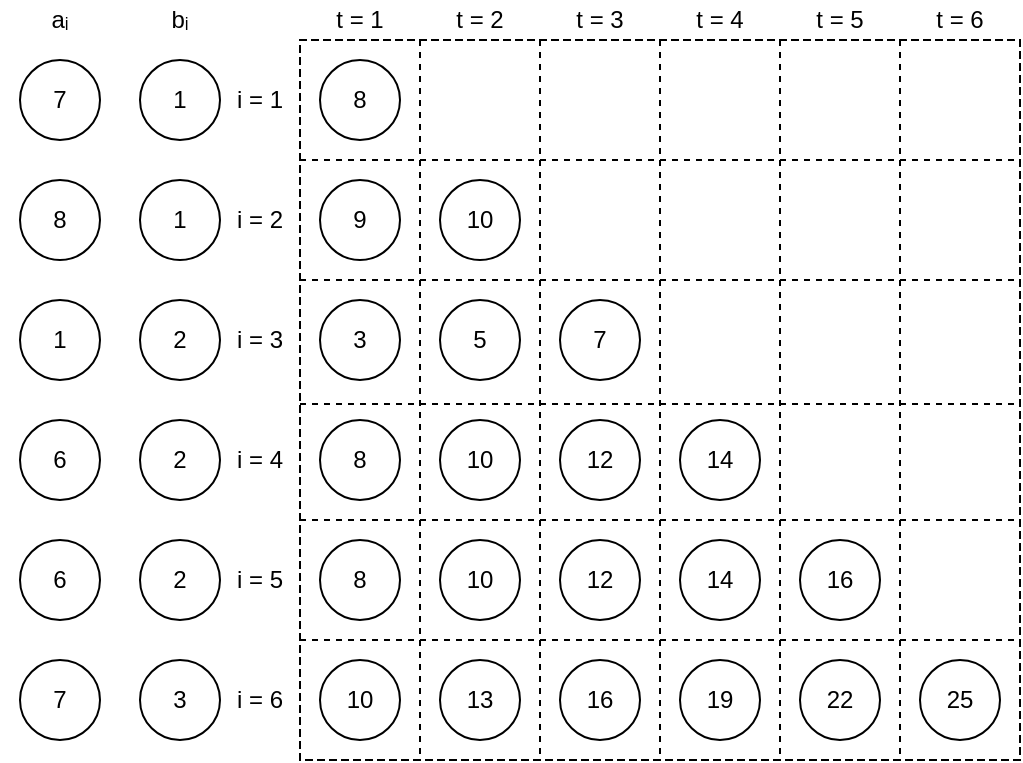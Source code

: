 <mxfile version="25.0.2">
  <diagram name="Page-1" id="7O_XdmsdUJWnm0bT749b">
    <mxGraphModel dx="1008" dy="824" grid="1" gridSize="10" guides="1" tooltips="1" connect="1" arrows="1" fold="1" page="1" pageScale="1" pageWidth="850" pageHeight="1100" math="0" shadow="0">
      <root>
        <mxCell id="0" />
        <mxCell id="1" parent="0" />
        <mxCell id="kp_PE9Vq5TOkweq_zNzJ-2" value="" style="shape=table;startSize=0;container=1;collapsible=0;childLayout=tableLayout;fillColor=none;dashed=1;" parent="1" vertex="1">
          <mxGeometry x="160" y="80" width="360" height="360" as="geometry" />
        </mxCell>
        <mxCell id="kp_PE9Vq5TOkweq_zNzJ-3" value="" style="shape=tableRow;horizontal=0;startSize=0;swimlaneHead=0;swimlaneBody=0;strokeColor=inherit;top=0;left=0;bottom=0;right=0;collapsible=0;dropTarget=0;fillColor=none;points=[[0,0.5],[1,0.5]];portConstraint=eastwest;" parent="kp_PE9Vq5TOkweq_zNzJ-2" vertex="1">
          <mxGeometry width="360" height="60" as="geometry" />
        </mxCell>
        <mxCell id="kp_PE9Vq5TOkweq_zNzJ-4" value="" style="shape=partialRectangle;html=1;whiteSpace=wrap;connectable=0;strokeColor=inherit;overflow=hidden;fillColor=none;top=0;left=0;bottom=0;right=0;pointerEvents=1;" parent="kp_PE9Vq5TOkweq_zNzJ-3" vertex="1">
          <mxGeometry width="60" height="60" as="geometry">
            <mxRectangle width="60" height="60" as="alternateBounds" />
          </mxGeometry>
        </mxCell>
        <mxCell id="kp_PE9Vq5TOkweq_zNzJ-5" value="" style="shape=partialRectangle;html=1;whiteSpace=wrap;connectable=0;strokeColor=inherit;overflow=hidden;fillColor=none;top=0;left=0;bottom=0;right=0;pointerEvents=1;" parent="kp_PE9Vq5TOkweq_zNzJ-3" vertex="1">
          <mxGeometry x="60" width="60" height="60" as="geometry">
            <mxRectangle width="60" height="60" as="alternateBounds" />
          </mxGeometry>
        </mxCell>
        <mxCell id="kp_PE9Vq5TOkweq_zNzJ-6" value="" style="shape=partialRectangle;html=1;whiteSpace=wrap;connectable=0;strokeColor=inherit;overflow=hidden;fillColor=none;top=0;left=0;bottom=0;right=0;pointerEvents=1;" parent="kp_PE9Vq5TOkweq_zNzJ-3" vertex="1">
          <mxGeometry x="120" width="60" height="60" as="geometry">
            <mxRectangle width="60" height="60" as="alternateBounds" />
          </mxGeometry>
        </mxCell>
        <mxCell id="kp_PE9Vq5TOkweq_zNzJ-7" value="" style="shape=partialRectangle;html=1;whiteSpace=wrap;connectable=0;strokeColor=inherit;overflow=hidden;fillColor=none;top=0;left=0;bottom=0;right=0;pointerEvents=1;" parent="kp_PE9Vq5TOkweq_zNzJ-3" vertex="1">
          <mxGeometry x="180" width="60" height="60" as="geometry">
            <mxRectangle width="60" height="60" as="alternateBounds" />
          </mxGeometry>
        </mxCell>
        <mxCell id="kp_PE9Vq5TOkweq_zNzJ-8" value="" style="shape=partialRectangle;html=1;whiteSpace=wrap;connectable=0;strokeColor=inherit;overflow=hidden;fillColor=none;top=0;left=0;bottom=0;right=0;pointerEvents=1;" parent="kp_PE9Vq5TOkweq_zNzJ-3" vertex="1">
          <mxGeometry x="240" width="60" height="60" as="geometry">
            <mxRectangle width="60" height="60" as="alternateBounds" />
          </mxGeometry>
        </mxCell>
        <mxCell id="kp_PE9Vq5TOkweq_zNzJ-9" value="" style="shape=partialRectangle;html=1;whiteSpace=wrap;connectable=0;strokeColor=inherit;overflow=hidden;fillColor=none;top=0;left=0;bottom=0;right=0;pointerEvents=1;" parent="kp_PE9Vq5TOkweq_zNzJ-3" vertex="1">
          <mxGeometry x="300" width="60" height="60" as="geometry">
            <mxRectangle width="60" height="60" as="alternateBounds" />
          </mxGeometry>
        </mxCell>
        <mxCell id="kp_PE9Vq5TOkweq_zNzJ-11" value="" style="shape=tableRow;horizontal=0;startSize=0;swimlaneHead=0;swimlaneBody=0;strokeColor=inherit;top=0;left=0;bottom=0;right=0;collapsible=0;dropTarget=0;fillColor=none;points=[[0,0.5],[1,0.5]];portConstraint=eastwest;" parent="kp_PE9Vq5TOkweq_zNzJ-2" vertex="1">
          <mxGeometry y="60" width="360" height="60" as="geometry" />
        </mxCell>
        <mxCell id="kp_PE9Vq5TOkweq_zNzJ-12" value="" style="shape=partialRectangle;html=1;whiteSpace=wrap;connectable=0;strokeColor=inherit;overflow=hidden;fillColor=none;top=0;left=0;bottom=0;right=0;pointerEvents=1;" parent="kp_PE9Vq5TOkweq_zNzJ-11" vertex="1">
          <mxGeometry width="60" height="60" as="geometry">
            <mxRectangle width="60" height="60" as="alternateBounds" />
          </mxGeometry>
        </mxCell>
        <mxCell id="kp_PE9Vq5TOkweq_zNzJ-13" value="" style="shape=partialRectangle;html=1;whiteSpace=wrap;connectable=0;strokeColor=inherit;overflow=hidden;fillColor=none;top=0;left=0;bottom=0;right=0;pointerEvents=1;" parent="kp_PE9Vq5TOkweq_zNzJ-11" vertex="1">
          <mxGeometry x="60" width="60" height="60" as="geometry">
            <mxRectangle width="60" height="60" as="alternateBounds" />
          </mxGeometry>
        </mxCell>
        <mxCell id="kp_PE9Vq5TOkweq_zNzJ-14" value="" style="shape=partialRectangle;html=1;whiteSpace=wrap;connectable=0;strokeColor=inherit;overflow=hidden;fillColor=none;top=0;left=0;bottom=0;right=0;pointerEvents=1;" parent="kp_PE9Vq5TOkweq_zNzJ-11" vertex="1">
          <mxGeometry x="120" width="60" height="60" as="geometry">
            <mxRectangle width="60" height="60" as="alternateBounds" />
          </mxGeometry>
        </mxCell>
        <mxCell id="kp_PE9Vq5TOkweq_zNzJ-15" value="" style="shape=partialRectangle;html=1;whiteSpace=wrap;connectable=0;strokeColor=inherit;overflow=hidden;fillColor=none;top=0;left=0;bottom=0;right=0;pointerEvents=1;" parent="kp_PE9Vq5TOkweq_zNzJ-11" vertex="1">
          <mxGeometry x="180" width="60" height="60" as="geometry">
            <mxRectangle width="60" height="60" as="alternateBounds" />
          </mxGeometry>
        </mxCell>
        <mxCell id="kp_PE9Vq5TOkweq_zNzJ-16" value="" style="shape=partialRectangle;html=1;whiteSpace=wrap;connectable=0;strokeColor=inherit;overflow=hidden;fillColor=none;top=0;left=0;bottom=0;right=0;pointerEvents=1;" parent="kp_PE9Vq5TOkweq_zNzJ-11" vertex="1">
          <mxGeometry x="240" width="60" height="60" as="geometry">
            <mxRectangle width="60" height="60" as="alternateBounds" />
          </mxGeometry>
        </mxCell>
        <mxCell id="kp_PE9Vq5TOkweq_zNzJ-17" value="" style="shape=partialRectangle;html=1;whiteSpace=wrap;connectable=0;strokeColor=inherit;overflow=hidden;fillColor=none;top=0;left=0;bottom=0;right=0;pointerEvents=1;" parent="kp_PE9Vq5TOkweq_zNzJ-11" vertex="1">
          <mxGeometry x="300" width="60" height="60" as="geometry">
            <mxRectangle width="60" height="60" as="alternateBounds" />
          </mxGeometry>
        </mxCell>
        <mxCell id="kp_PE9Vq5TOkweq_zNzJ-19" value="" style="shape=tableRow;horizontal=0;startSize=0;swimlaneHead=0;swimlaneBody=0;strokeColor=inherit;top=0;left=0;bottom=0;right=0;collapsible=0;dropTarget=0;fillColor=none;points=[[0,0.5],[1,0.5]];portConstraint=eastwest;" parent="kp_PE9Vq5TOkweq_zNzJ-2" vertex="1">
          <mxGeometry y="120" width="360" height="62" as="geometry" />
        </mxCell>
        <mxCell id="kp_PE9Vq5TOkweq_zNzJ-20" value="" style="shape=partialRectangle;html=1;whiteSpace=wrap;connectable=0;strokeColor=inherit;overflow=hidden;fillColor=none;top=0;left=0;bottom=0;right=0;pointerEvents=1;" parent="kp_PE9Vq5TOkweq_zNzJ-19" vertex="1">
          <mxGeometry width="60" height="62" as="geometry">
            <mxRectangle width="60" height="62" as="alternateBounds" />
          </mxGeometry>
        </mxCell>
        <mxCell id="kp_PE9Vq5TOkweq_zNzJ-21" value="" style="shape=partialRectangle;html=1;whiteSpace=wrap;connectable=0;strokeColor=inherit;overflow=hidden;fillColor=none;top=0;left=0;bottom=0;right=0;pointerEvents=1;" parent="kp_PE9Vq5TOkweq_zNzJ-19" vertex="1">
          <mxGeometry x="60" width="60" height="62" as="geometry">
            <mxRectangle width="60" height="62" as="alternateBounds" />
          </mxGeometry>
        </mxCell>
        <mxCell id="kp_PE9Vq5TOkweq_zNzJ-22" value="" style="shape=partialRectangle;html=1;whiteSpace=wrap;connectable=0;strokeColor=inherit;overflow=hidden;fillColor=none;top=0;left=0;bottom=0;right=0;pointerEvents=1;" parent="kp_PE9Vq5TOkweq_zNzJ-19" vertex="1">
          <mxGeometry x="120" width="60" height="62" as="geometry">
            <mxRectangle width="60" height="62" as="alternateBounds" />
          </mxGeometry>
        </mxCell>
        <mxCell id="kp_PE9Vq5TOkweq_zNzJ-23" value="" style="shape=partialRectangle;html=1;whiteSpace=wrap;connectable=0;strokeColor=inherit;overflow=hidden;fillColor=none;top=0;left=0;bottom=0;right=0;pointerEvents=1;" parent="kp_PE9Vq5TOkweq_zNzJ-19" vertex="1">
          <mxGeometry x="180" width="60" height="62" as="geometry">
            <mxRectangle width="60" height="62" as="alternateBounds" />
          </mxGeometry>
        </mxCell>
        <mxCell id="kp_PE9Vq5TOkweq_zNzJ-24" value="" style="shape=partialRectangle;html=1;whiteSpace=wrap;connectable=0;strokeColor=inherit;overflow=hidden;fillColor=none;top=0;left=0;bottom=0;right=0;pointerEvents=1;" parent="kp_PE9Vq5TOkweq_zNzJ-19" vertex="1">
          <mxGeometry x="240" width="60" height="62" as="geometry">
            <mxRectangle width="60" height="62" as="alternateBounds" />
          </mxGeometry>
        </mxCell>
        <mxCell id="kp_PE9Vq5TOkweq_zNzJ-25" value="" style="shape=partialRectangle;html=1;whiteSpace=wrap;connectable=0;strokeColor=inherit;overflow=hidden;fillColor=none;top=0;left=0;bottom=0;right=0;pointerEvents=1;" parent="kp_PE9Vq5TOkweq_zNzJ-19" vertex="1">
          <mxGeometry x="300" width="60" height="62" as="geometry">
            <mxRectangle width="60" height="62" as="alternateBounds" />
          </mxGeometry>
        </mxCell>
        <mxCell id="kp_PE9Vq5TOkweq_zNzJ-27" value="" style="shape=tableRow;horizontal=0;startSize=0;swimlaneHead=0;swimlaneBody=0;strokeColor=inherit;top=0;left=0;bottom=0;right=0;collapsible=0;dropTarget=0;fillColor=none;points=[[0,0.5],[1,0.5]];portConstraint=eastwest;" parent="kp_PE9Vq5TOkweq_zNzJ-2" vertex="1">
          <mxGeometry y="182" width="360" height="58" as="geometry" />
        </mxCell>
        <mxCell id="kp_PE9Vq5TOkweq_zNzJ-28" value="" style="shape=partialRectangle;html=1;whiteSpace=wrap;connectable=0;strokeColor=inherit;overflow=hidden;fillColor=none;top=0;left=0;bottom=0;right=0;pointerEvents=1;" parent="kp_PE9Vq5TOkweq_zNzJ-27" vertex="1">
          <mxGeometry width="60" height="58" as="geometry">
            <mxRectangle width="60" height="58" as="alternateBounds" />
          </mxGeometry>
        </mxCell>
        <mxCell id="kp_PE9Vq5TOkweq_zNzJ-29" value="" style="shape=partialRectangle;html=1;whiteSpace=wrap;connectable=0;strokeColor=inherit;overflow=hidden;fillColor=none;top=0;left=0;bottom=0;right=0;pointerEvents=1;" parent="kp_PE9Vq5TOkweq_zNzJ-27" vertex="1">
          <mxGeometry x="60" width="60" height="58" as="geometry">
            <mxRectangle width="60" height="58" as="alternateBounds" />
          </mxGeometry>
        </mxCell>
        <mxCell id="kp_PE9Vq5TOkweq_zNzJ-30" value="" style="shape=partialRectangle;html=1;whiteSpace=wrap;connectable=0;strokeColor=inherit;overflow=hidden;fillColor=none;top=0;left=0;bottom=0;right=0;pointerEvents=1;" parent="kp_PE9Vq5TOkweq_zNzJ-27" vertex="1">
          <mxGeometry x="120" width="60" height="58" as="geometry">
            <mxRectangle width="60" height="58" as="alternateBounds" />
          </mxGeometry>
        </mxCell>
        <mxCell id="kp_PE9Vq5TOkweq_zNzJ-31" value="" style="shape=partialRectangle;html=1;whiteSpace=wrap;connectable=0;strokeColor=inherit;overflow=hidden;fillColor=none;top=0;left=0;bottom=0;right=0;pointerEvents=1;" parent="kp_PE9Vq5TOkweq_zNzJ-27" vertex="1">
          <mxGeometry x="180" width="60" height="58" as="geometry">
            <mxRectangle width="60" height="58" as="alternateBounds" />
          </mxGeometry>
        </mxCell>
        <mxCell id="kp_PE9Vq5TOkweq_zNzJ-32" value="" style="shape=partialRectangle;html=1;whiteSpace=wrap;connectable=0;strokeColor=inherit;overflow=hidden;fillColor=none;top=0;left=0;bottom=0;right=0;pointerEvents=1;" parent="kp_PE9Vq5TOkweq_zNzJ-27" vertex="1">
          <mxGeometry x="240" width="60" height="58" as="geometry">
            <mxRectangle width="60" height="58" as="alternateBounds" />
          </mxGeometry>
        </mxCell>
        <mxCell id="kp_PE9Vq5TOkweq_zNzJ-33" value="" style="shape=partialRectangle;html=1;whiteSpace=wrap;connectable=0;strokeColor=inherit;overflow=hidden;fillColor=none;top=0;left=0;bottom=0;right=0;pointerEvents=1;" parent="kp_PE9Vq5TOkweq_zNzJ-27" vertex="1">
          <mxGeometry x="300" width="60" height="58" as="geometry">
            <mxRectangle width="60" height="58" as="alternateBounds" />
          </mxGeometry>
        </mxCell>
        <mxCell id="kp_PE9Vq5TOkweq_zNzJ-35" value="" style="shape=tableRow;horizontal=0;startSize=0;swimlaneHead=0;swimlaneBody=0;strokeColor=inherit;top=0;left=0;bottom=0;right=0;collapsible=0;dropTarget=0;fillColor=none;points=[[0,0.5],[1,0.5]];portConstraint=eastwest;" parent="kp_PE9Vq5TOkweq_zNzJ-2" vertex="1">
          <mxGeometry y="240" width="360" height="60" as="geometry" />
        </mxCell>
        <mxCell id="kp_PE9Vq5TOkweq_zNzJ-36" value="" style="shape=partialRectangle;html=1;whiteSpace=wrap;connectable=0;strokeColor=inherit;overflow=hidden;fillColor=none;top=0;left=0;bottom=0;right=0;pointerEvents=1;" parent="kp_PE9Vq5TOkweq_zNzJ-35" vertex="1">
          <mxGeometry width="60" height="60" as="geometry">
            <mxRectangle width="60" height="60" as="alternateBounds" />
          </mxGeometry>
        </mxCell>
        <mxCell id="kp_PE9Vq5TOkweq_zNzJ-37" value="" style="shape=partialRectangle;html=1;whiteSpace=wrap;connectable=0;strokeColor=inherit;overflow=hidden;fillColor=none;top=0;left=0;bottom=0;right=0;pointerEvents=1;" parent="kp_PE9Vq5TOkweq_zNzJ-35" vertex="1">
          <mxGeometry x="60" width="60" height="60" as="geometry">
            <mxRectangle width="60" height="60" as="alternateBounds" />
          </mxGeometry>
        </mxCell>
        <mxCell id="kp_PE9Vq5TOkweq_zNzJ-38" value="" style="shape=partialRectangle;html=1;whiteSpace=wrap;connectable=0;strokeColor=inherit;overflow=hidden;fillColor=none;top=0;left=0;bottom=0;right=0;pointerEvents=1;" parent="kp_PE9Vq5TOkweq_zNzJ-35" vertex="1">
          <mxGeometry x="120" width="60" height="60" as="geometry">
            <mxRectangle width="60" height="60" as="alternateBounds" />
          </mxGeometry>
        </mxCell>
        <mxCell id="kp_PE9Vq5TOkweq_zNzJ-39" value="" style="shape=partialRectangle;html=1;whiteSpace=wrap;connectable=0;strokeColor=inherit;overflow=hidden;fillColor=none;top=0;left=0;bottom=0;right=0;pointerEvents=1;" parent="kp_PE9Vq5TOkweq_zNzJ-35" vertex="1">
          <mxGeometry x="180" width="60" height="60" as="geometry">
            <mxRectangle width="60" height="60" as="alternateBounds" />
          </mxGeometry>
        </mxCell>
        <mxCell id="kp_PE9Vq5TOkweq_zNzJ-40" value="" style="shape=partialRectangle;html=1;whiteSpace=wrap;connectable=0;strokeColor=inherit;overflow=hidden;fillColor=none;top=0;left=0;bottom=0;right=0;pointerEvents=1;" parent="kp_PE9Vq5TOkweq_zNzJ-35" vertex="1">
          <mxGeometry x="240" width="60" height="60" as="geometry">
            <mxRectangle width="60" height="60" as="alternateBounds" />
          </mxGeometry>
        </mxCell>
        <mxCell id="kp_PE9Vq5TOkweq_zNzJ-41" value="" style="shape=partialRectangle;html=1;whiteSpace=wrap;connectable=0;strokeColor=inherit;overflow=hidden;fillColor=none;top=0;left=0;bottom=0;right=0;pointerEvents=1;" parent="kp_PE9Vq5TOkweq_zNzJ-35" vertex="1">
          <mxGeometry x="300" width="60" height="60" as="geometry">
            <mxRectangle width="60" height="60" as="alternateBounds" />
          </mxGeometry>
        </mxCell>
        <mxCell id="kp_PE9Vq5TOkweq_zNzJ-43" value="" style="shape=tableRow;horizontal=0;startSize=0;swimlaneHead=0;swimlaneBody=0;strokeColor=inherit;top=0;left=0;bottom=0;right=0;collapsible=0;dropTarget=0;fillColor=none;points=[[0,0.5],[1,0.5]];portConstraint=eastwest;" parent="kp_PE9Vq5TOkweq_zNzJ-2" vertex="1">
          <mxGeometry y="300" width="360" height="60" as="geometry" />
        </mxCell>
        <mxCell id="kp_PE9Vq5TOkweq_zNzJ-44" value="" style="shape=partialRectangle;html=1;whiteSpace=wrap;connectable=0;strokeColor=inherit;overflow=hidden;fillColor=none;top=0;left=0;bottom=0;right=0;pointerEvents=1;" parent="kp_PE9Vq5TOkweq_zNzJ-43" vertex="1">
          <mxGeometry width="60" height="60" as="geometry">
            <mxRectangle width="60" height="60" as="alternateBounds" />
          </mxGeometry>
        </mxCell>
        <mxCell id="kp_PE9Vq5TOkweq_zNzJ-45" value="" style="shape=partialRectangle;html=1;whiteSpace=wrap;connectable=0;strokeColor=inherit;overflow=hidden;fillColor=none;top=0;left=0;bottom=0;right=0;pointerEvents=1;" parent="kp_PE9Vq5TOkweq_zNzJ-43" vertex="1">
          <mxGeometry x="60" width="60" height="60" as="geometry">
            <mxRectangle width="60" height="60" as="alternateBounds" />
          </mxGeometry>
        </mxCell>
        <mxCell id="kp_PE9Vq5TOkweq_zNzJ-46" value="" style="shape=partialRectangle;html=1;whiteSpace=wrap;connectable=0;strokeColor=inherit;overflow=hidden;fillColor=none;top=0;left=0;bottom=0;right=0;pointerEvents=1;" parent="kp_PE9Vq5TOkweq_zNzJ-43" vertex="1">
          <mxGeometry x="120" width="60" height="60" as="geometry">
            <mxRectangle width="60" height="60" as="alternateBounds" />
          </mxGeometry>
        </mxCell>
        <mxCell id="kp_PE9Vq5TOkweq_zNzJ-47" value="" style="shape=partialRectangle;html=1;whiteSpace=wrap;connectable=0;strokeColor=inherit;overflow=hidden;fillColor=none;top=0;left=0;bottom=0;right=0;pointerEvents=1;" parent="kp_PE9Vq5TOkweq_zNzJ-43" vertex="1">
          <mxGeometry x="180" width="60" height="60" as="geometry">
            <mxRectangle width="60" height="60" as="alternateBounds" />
          </mxGeometry>
        </mxCell>
        <mxCell id="kp_PE9Vq5TOkweq_zNzJ-48" value="" style="shape=partialRectangle;html=1;whiteSpace=wrap;connectable=0;strokeColor=inherit;overflow=hidden;fillColor=none;top=0;left=0;bottom=0;right=0;pointerEvents=1;" parent="kp_PE9Vq5TOkweq_zNzJ-43" vertex="1">
          <mxGeometry x="240" width="60" height="60" as="geometry">
            <mxRectangle width="60" height="60" as="alternateBounds" />
          </mxGeometry>
        </mxCell>
        <mxCell id="kp_PE9Vq5TOkweq_zNzJ-49" value="" style="shape=partialRectangle;html=1;whiteSpace=wrap;connectable=0;strokeColor=inherit;overflow=hidden;fillColor=none;top=0;left=0;bottom=0;right=0;pointerEvents=1;" parent="kp_PE9Vq5TOkweq_zNzJ-43" vertex="1">
          <mxGeometry x="300" width="60" height="60" as="geometry">
            <mxRectangle width="60" height="60" as="alternateBounds" />
          </mxGeometry>
        </mxCell>
        <mxCell id="kp_PE9Vq5TOkweq_zNzJ-59" value="8" style="ellipse;whiteSpace=wrap;html=1;aspect=fixed;fillColor=none;" parent="1" vertex="1">
          <mxGeometry x="170" y="90" width="40" height="40" as="geometry" />
        </mxCell>
        <mxCell id="kp_PE9Vq5TOkweq_zNzJ-60" value="9" style="ellipse;whiteSpace=wrap;html=1;aspect=fixed;fillColor=none;" parent="1" vertex="1">
          <mxGeometry x="170" y="150" width="40" height="40" as="geometry" />
        </mxCell>
        <mxCell id="kp_PE9Vq5TOkweq_zNzJ-61" value="3" style="ellipse;whiteSpace=wrap;html=1;aspect=fixed;fillColor=none;" parent="1" vertex="1">
          <mxGeometry x="170" y="210" width="40" height="40" as="geometry" />
        </mxCell>
        <mxCell id="kp_PE9Vq5TOkweq_zNzJ-62" value="8" style="ellipse;whiteSpace=wrap;html=1;aspect=fixed;fillColor=none;" parent="1" vertex="1">
          <mxGeometry x="170" y="270" width="40" height="40" as="geometry" />
        </mxCell>
        <mxCell id="kp_PE9Vq5TOkweq_zNzJ-63" value="10" style="ellipse;whiteSpace=wrap;html=1;aspect=fixed;fillColor=none;" parent="1" vertex="1">
          <mxGeometry x="170" y="390" width="40" height="40" as="geometry" />
        </mxCell>
        <mxCell id="kp_PE9Vq5TOkweq_zNzJ-64" value="8" style="ellipse;whiteSpace=wrap;html=1;aspect=fixed;fillColor=none;" parent="1" vertex="1">
          <mxGeometry x="170" y="330" width="40" height="40" as="geometry" />
        </mxCell>
        <mxCell id="kp_PE9Vq5TOkweq_zNzJ-65" value="10" style="ellipse;whiteSpace=wrap;html=1;aspect=fixed;fillColor=none;" parent="1" vertex="1">
          <mxGeometry x="230" y="150" width="40" height="40" as="geometry" />
        </mxCell>
        <mxCell id="kp_PE9Vq5TOkweq_zNzJ-66" value="5" style="ellipse;whiteSpace=wrap;html=1;aspect=fixed;fillColor=none;" parent="1" vertex="1">
          <mxGeometry x="230" y="210" width="40" height="40" as="geometry" />
        </mxCell>
        <mxCell id="kp_PE9Vq5TOkweq_zNzJ-67" value="10" style="ellipse;whiteSpace=wrap;html=1;aspect=fixed;fillColor=none;" parent="1" vertex="1">
          <mxGeometry x="230" y="270" width="40" height="40" as="geometry" />
        </mxCell>
        <mxCell id="kp_PE9Vq5TOkweq_zNzJ-68" value="13" style="ellipse;whiteSpace=wrap;html=1;aspect=fixed;fillColor=none;" parent="1" vertex="1">
          <mxGeometry x="230" y="390" width="40" height="40" as="geometry" />
        </mxCell>
        <mxCell id="kp_PE9Vq5TOkweq_zNzJ-69" value="10" style="ellipse;whiteSpace=wrap;html=1;aspect=fixed;fillColor=none;" parent="1" vertex="1">
          <mxGeometry x="230" y="330" width="40" height="40" as="geometry" />
        </mxCell>
        <mxCell id="kp_PE9Vq5TOkweq_zNzJ-70" value="7" style="ellipse;whiteSpace=wrap;html=1;aspect=fixed;fillColor=none;" parent="1" vertex="1">
          <mxGeometry x="290" y="210" width="40" height="40" as="geometry" />
        </mxCell>
        <mxCell id="kp_PE9Vq5TOkweq_zNzJ-71" value="12" style="ellipse;whiteSpace=wrap;html=1;aspect=fixed;fillColor=none;" parent="1" vertex="1">
          <mxGeometry x="290" y="270" width="40" height="40" as="geometry" />
        </mxCell>
        <mxCell id="kp_PE9Vq5TOkweq_zNzJ-72" value="16" style="ellipse;whiteSpace=wrap;html=1;aspect=fixed;fillColor=none;" parent="1" vertex="1">
          <mxGeometry x="290" y="390" width="40" height="40" as="geometry" />
        </mxCell>
        <mxCell id="kp_PE9Vq5TOkweq_zNzJ-73" value="12" style="ellipse;whiteSpace=wrap;html=1;aspect=fixed;fillColor=none;" parent="1" vertex="1">
          <mxGeometry x="290" y="330" width="40" height="40" as="geometry" />
        </mxCell>
        <mxCell id="kp_PE9Vq5TOkweq_zNzJ-74" value="14" style="ellipse;whiteSpace=wrap;html=1;aspect=fixed;fillColor=none;" parent="1" vertex="1">
          <mxGeometry x="350" y="270" width="40" height="40" as="geometry" />
        </mxCell>
        <mxCell id="kp_PE9Vq5TOkweq_zNzJ-75" value="19" style="ellipse;whiteSpace=wrap;html=1;aspect=fixed;fillColor=none;" parent="1" vertex="1">
          <mxGeometry x="350" y="390" width="40" height="40" as="geometry" />
        </mxCell>
        <mxCell id="kp_PE9Vq5TOkweq_zNzJ-76" value="14" style="ellipse;whiteSpace=wrap;html=1;aspect=fixed;fillColor=none;" parent="1" vertex="1">
          <mxGeometry x="350" y="330" width="40" height="40" as="geometry" />
        </mxCell>
        <mxCell id="kp_PE9Vq5TOkweq_zNzJ-77" value="22" style="ellipse;whiteSpace=wrap;html=1;aspect=fixed;fillColor=none;" parent="1" vertex="1">
          <mxGeometry x="410" y="390" width="40" height="40" as="geometry" />
        </mxCell>
        <mxCell id="kp_PE9Vq5TOkweq_zNzJ-78" value="16" style="ellipse;whiteSpace=wrap;html=1;aspect=fixed;fillColor=none;" parent="1" vertex="1">
          <mxGeometry x="410" y="330" width="40" height="40" as="geometry" />
        </mxCell>
        <mxCell id="kp_PE9Vq5TOkweq_zNzJ-79" value="25" style="ellipse;whiteSpace=wrap;html=1;aspect=fixed;fillColor=none;" parent="1" vertex="1">
          <mxGeometry x="470" y="390" width="40" height="40" as="geometry" />
        </mxCell>
        <mxCell id="kp_PE9Vq5TOkweq_zNzJ-88" value="" style="shape=table;startSize=0;container=1;collapsible=0;childLayout=tableLayout;fillColor=none;strokeColor=none;" parent="1" vertex="1">
          <mxGeometry x="120" y="80" width="40" height="360" as="geometry" />
        </mxCell>
        <mxCell id="kp_PE9Vq5TOkweq_zNzJ-89" value="" style="shape=tableRow;horizontal=0;startSize=0;swimlaneHead=0;swimlaneBody=0;strokeColor=inherit;top=0;left=0;bottom=0;right=0;collapsible=0;dropTarget=0;fillColor=none;points=[[0,0.5],[1,0.5]];portConstraint=eastwest;" parent="kp_PE9Vq5TOkweq_zNzJ-88" vertex="1">
          <mxGeometry width="40" height="60" as="geometry" />
        </mxCell>
        <mxCell id="kp_PE9Vq5TOkweq_zNzJ-90" value="i = 1" style="shape=partialRectangle;html=1;whiteSpace=wrap;connectable=0;strokeColor=inherit;overflow=hidden;fillColor=none;top=0;left=0;bottom=0;right=0;pointerEvents=1;" parent="kp_PE9Vq5TOkweq_zNzJ-89" vertex="1">
          <mxGeometry width="40" height="60" as="geometry">
            <mxRectangle width="40" height="60" as="alternateBounds" />
          </mxGeometry>
        </mxCell>
        <mxCell id="kp_PE9Vq5TOkweq_zNzJ-91" value="" style="shape=tableRow;horizontal=0;startSize=0;swimlaneHead=0;swimlaneBody=0;strokeColor=inherit;top=0;left=0;bottom=0;right=0;collapsible=0;dropTarget=0;fillColor=none;points=[[0,0.5],[1,0.5]];portConstraint=eastwest;" parent="kp_PE9Vq5TOkweq_zNzJ-88" vertex="1">
          <mxGeometry y="60" width="40" height="60" as="geometry" />
        </mxCell>
        <mxCell id="kp_PE9Vq5TOkweq_zNzJ-92" value="i = 2" style="shape=partialRectangle;html=1;whiteSpace=wrap;connectable=0;strokeColor=inherit;overflow=hidden;fillColor=none;top=0;left=0;bottom=0;right=0;pointerEvents=1;" parent="kp_PE9Vq5TOkweq_zNzJ-91" vertex="1">
          <mxGeometry width="40" height="60" as="geometry">
            <mxRectangle width="40" height="60" as="alternateBounds" />
          </mxGeometry>
        </mxCell>
        <mxCell id="kp_PE9Vq5TOkweq_zNzJ-93" value="" style="shape=tableRow;horizontal=0;startSize=0;swimlaneHead=0;swimlaneBody=0;strokeColor=inherit;top=0;left=0;bottom=0;right=0;collapsible=0;dropTarget=0;fillColor=none;points=[[0,0.5],[1,0.5]];portConstraint=eastwest;" parent="kp_PE9Vq5TOkweq_zNzJ-88" vertex="1">
          <mxGeometry y="120" width="40" height="60" as="geometry" />
        </mxCell>
        <mxCell id="kp_PE9Vq5TOkweq_zNzJ-94" value="i = 3" style="shape=partialRectangle;html=1;whiteSpace=wrap;connectable=0;strokeColor=inherit;overflow=hidden;fillColor=none;top=0;left=0;bottom=0;right=0;pointerEvents=1;" parent="kp_PE9Vq5TOkweq_zNzJ-93" vertex="1">
          <mxGeometry width="40" height="60" as="geometry">
            <mxRectangle width="40" height="60" as="alternateBounds" />
          </mxGeometry>
        </mxCell>
        <mxCell id="kp_PE9Vq5TOkweq_zNzJ-95" value="" style="shape=tableRow;horizontal=0;startSize=0;swimlaneHead=0;swimlaneBody=0;strokeColor=inherit;top=0;left=0;bottom=0;right=0;collapsible=0;dropTarget=0;fillColor=none;points=[[0,0.5],[1,0.5]];portConstraint=eastwest;" parent="kp_PE9Vq5TOkweq_zNzJ-88" vertex="1">
          <mxGeometry y="180" width="40" height="60" as="geometry" />
        </mxCell>
        <mxCell id="kp_PE9Vq5TOkweq_zNzJ-96" value="i = 4" style="shape=partialRectangle;html=1;whiteSpace=wrap;connectable=0;strokeColor=inherit;overflow=hidden;fillColor=none;top=0;left=0;bottom=0;right=0;pointerEvents=1;" parent="kp_PE9Vq5TOkweq_zNzJ-95" vertex="1">
          <mxGeometry width="40" height="60" as="geometry">
            <mxRectangle width="40" height="60" as="alternateBounds" />
          </mxGeometry>
        </mxCell>
        <mxCell id="kp_PE9Vq5TOkweq_zNzJ-97" value="" style="shape=tableRow;horizontal=0;startSize=0;swimlaneHead=0;swimlaneBody=0;strokeColor=inherit;top=0;left=0;bottom=0;right=0;collapsible=0;dropTarget=0;fillColor=none;points=[[0,0.5],[1,0.5]];portConstraint=eastwest;" parent="kp_PE9Vq5TOkweq_zNzJ-88" vertex="1">
          <mxGeometry y="240" width="40" height="60" as="geometry" />
        </mxCell>
        <mxCell id="kp_PE9Vq5TOkweq_zNzJ-98" value="i = 5" style="shape=partialRectangle;html=1;whiteSpace=wrap;connectable=0;strokeColor=inherit;overflow=hidden;fillColor=none;top=0;left=0;bottom=0;right=0;pointerEvents=1;" parent="kp_PE9Vq5TOkweq_zNzJ-97" vertex="1">
          <mxGeometry width="40" height="60" as="geometry">
            <mxRectangle width="40" height="60" as="alternateBounds" />
          </mxGeometry>
        </mxCell>
        <mxCell id="kp_PE9Vq5TOkweq_zNzJ-99" value="" style="shape=tableRow;horizontal=0;startSize=0;swimlaneHead=0;swimlaneBody=0;strokeColor=inherit;top=0;left=0;bottom=0;right=0;collapsible=0;dropTarget=0;fillColor=none;points=[[0,0.5],[1,0.5]];portConstraint=eastwest;" parent="kp_PE9Vq5TOkweq_zNzJ-88" vertex="1">
          <mxGeometry y="300" width="40" height="60" as="geometry" />
        </mxCell>
        <mxCell id="kp_PE9Vq5TOkweq_zNzJ-100" value="i = 6" style="shape=partialRectangle;html=1;whiteSpace=wrap;connectable=0;strokeColor=inherit;overflow=hidden;fillColor=none;top=0;left=0;bottom=0;right=0;pointerEvents=1;" parent="kp_PE9Vq5TOkweq_zNzJ-99" vertex="1">
          <mxGeometry width="40" height="60" as="geometry">
            <mxRectangle width="40" height="60" as="alternateBounds" />
          </mxGeometry>
        </mxCell>
        <mxCell id="kp_PE9Vq5TOkweq_zNzJ-101" value="1" style="ellipse;whiteSpace=wrap;html=1;aspect=fixed;fillColor=none;" parent="1" vertex="1">
          <mxGeometry x="80" y="90" width="40" height="40" as="geometry" />
        </mxCell>
        <mxCell id="kp_PE9Vq5TOkweq_zNzJ-102" value="1" style="ellipse;whiteSpace=wrap;html=1;aspect=fixed;fillColor=none;" parent="1" vertex="1">
          <mxGeometry x="80" y="150" width="40" height="40" as="geometry" />
        </mxCell>
        <mxCell id="kp_PE9Vq5TOkweq_zNzJ-103" value="2" style="ellipse;whiteSpace=wrap;html=1;aspect=fixed;fillColor=none;" parent="1" vertex="1">
          <mxGeometry x="80" y="210" width="40" height="40" as="geometry" />
        </mxCell>
        <mxCell id="kp_PE9Vq5TOkweq_zNzJ-104" value="2" style="ellipse;whiteSpace=wrap;html=1;aspect=fixed;fillColor=none;" parent="1" vertex="1">
          <mxGeometry x="80" y="270" width="40" height="40" as="geometry" />
        </mxCell>
        <mxCell id="kp_PE9Vq5TOkweq_zNzJ-105" value="3" style="ellipse;whiteSpace=wrap;html=1;aspect=fixed;fillColor=none;" parent="1" vertex="1">
          <mxGeometry x="80" y="390" width="40" height="40" as="geometry" />
        </mxCell>
        <mxCell id="kp_PE9Vq5TOkweq_zNzJ-106" value="2" style="ellipse;whiteSpace=wrap;html=1;aspect=fixed;fillColor=none;" parent="1" vertex="1">
          <mxGeometry x="80" y="330" width="40" height="40" as="geometry" />
        </mxCell>
        <mxCell id="kp_PE9Vq5TOkweq_zNzJ-107" value="7" style="ellipse;whiteSpace=wrap;html=1;aspect=fixed;fillColor=none;" parent="1" vertex="1">
          <mxGeometry x="20" y="90" width="40" height="40" as="geometry" />
        </mxCell>
        <mxCell id="kp_PE9Vq5TOkweq_zNzJ-108" value="8" style="ellipse;whiteSpace=wrap;html=1;aspect=fixed;fillColor=none;" parent="1" vertex="1">
          <mxGeometry x="20" y="150" width="40" height="40" as="geometry" />
        </mxCell>
        <mxCell id="kp_PE9Vq5TOkweq_zNzJ-109" value="1" style="ellipse;whiteSpace=wrap;html=1;aspect=fixed;fillColor=none;" parent="1" vertex="1">
          <mxGeometry x="20" y="210" width="40" height="40" as="geometry" />
        </mxCell>
        <mxCell id="kp_PE9Vq5TOkweq_zNzJ-110" value="6" style="ellipse;whiteSpace=wrap;html=1;aspect=fixed;fillColor=none;" parent="1" vertex="1">
          <mxGeometry x="20" y="270" width="40" height="40" as="geometry" />
        </mxCell>
        <mxCell id="kp_PE9Vq5TOkweq_zNzJ-111" value="7" style="ellipse;whiteSpace=wrap;html=1;aspect=fixed;fillColor=none;" parent="1" vertex="1">
          <mxGeometry x="20" y="390" width="40" height="40" as="geometry" />
        </mxCell>
        <mxCell id="kp_PE9Vq5TOkweq_zNzJ-112" value="6" style="ellipse;whiteSpace=wrap;html=1;aspect=fixed;fillColor=none;" parent="1" vertex="1">
          <mxGeometry x="20" y="330" width="40" height="40" as="geometry" />
        </mxCell>
        <mxCell id="kp_PE9Vq5TOkweq_zNzJ-115" value="" style="shape=table;startSize=0;container=1;collapsible=0;childLayout=tableLayout;fillColor=none;strokeColor=none;" parent="1" vertex="1">
          <mxGeometry x="160" y="60" width="360" height="20" as="geometry" />
        </mxCell>
        <mxCell id="kp_PE9Vq5TOkweq_zNzJ-116" value="" style="shape=tableRow;horizontal=0;startSize=0;swimlaneHead=0;swimlaneBody=0;strokeColor=inherit;top=0;left=0;bottom=0;right=0;collapsible=0;dropTarget=0;fillColor=none;points=[[0,0.5],[1,0.5]];portConstraint=eastwest;" parent="kp_PE9Vq5TOkweq_zNzJ-115" vertex="1">
          <mxGeometry width="360" height="20" as="geometry" />
        </mxCell>
        <mxCell id="kp_PE9Vq5TOkweq_zNzJ-117" value="t = 1" style="shape=partialRectangle;html=1;whiteSpace=wrap;connectable=0;strokeColor=inherit;overflow=hidden;fillColor=none;top=0;left=0;bottom=0;right=0;pointerEvents=1;" parent="kp_PE9Vq5TOkweq_zNzJ-116" vertex="1">
          <mxGeometry width="60" height="20" as="geometry">
            <mxRectangle width="60" height="20" as="alternateBounds" />
          </mxGeometry>
        </mxCell>
        <mxCell id="kp_PE9Vq5TOkweq_zNzJ-118" value="t = 2" style="shape=partialRectangle;html=1;whiteSpace=wrap;connectable=0;strokeColor=inherit;overflow=hidden;fillColor=none;top=0;left=0;bottom=0;right=0;pointerEvents=1;" parent="kp_PE9Vq5TOkweq_zNzJ-116" vertex="1">
          <mxGeometry x="60" width="60" height="20" as="geometry">
            <mxRectangle width="60" height="20" as="alternateBounds" />
          </mxGeometry>
        </mxCell>
        <mxCell id="kp_PE9Vq5TOkweq_zNzJ-119" value="t = 3" style="shape=partialRectangle;html=1;whiteSpace=wrap;connectable=0;strokeColor=inherit;overflow=hidden;fillColor=none;top=0;left=0;bottom=0;right=0;pointerEvents=1;" parent="kp_PE9Vq5TOkweq_zNzJ-116" vertex="1">
          <mxGeometry x="120" width="60" height="20" as="geometry">
            <mxRectangle width="60" height="20" as="alternateBounds" />
          </mxGeometry>
        </mxCell>
        <mxCell id="kp_PE9Vq5TOkweq_zNzJ-120" value="t = 4" style="shape=partialRectangle;html=1;whiteSpace=wrap;connectable=0;strokeColor=inherit;overflow=hidden;fillColor=none;top=0;left=0;bottom=0;right=0;pointerEvents=1;" parent="kp_PE9Vq5TOkweq_zNzJ-116" vertex="1">
          <mxGeometry x="180" width="60" height="20" as="geometry">
            <mxRectangle width="60" height="20" as="alternateBounds" />
          </mxGeometry>
        </mxCell>
        <mxCell id="kp_PE9Vq5TOkweq_zNzJ-121" value="t = 5" style="shape=partialRectangle;html=1;whiteSpace=wrap;connectable=0;strokeColor=inherit;overflow=hidden;fillColor=none;top=0;left=0;bottom=0;right=0;pointerEvents=1;" parent="kp_PE9Vq5TOkweq_zNzJ-116" vertex="1">
          <mxGeometry x="240" width="60" height="20" as="geometry">
            <mxRectangle width="60" height="20" as="alternateBounds" />
          </mxGeometry>
        </mxCell>
        <mxCell id="kp_PE9Vq5TOkweq_zNzJ-122" value="t = 6" style="shape=partialRectangle;html=1;whiteSpace=wrap;connectable=0;strokeColor=inherit;overflow=hidden;fillColor=none;top=0;left=0;bottom=0;right=0;pointerEvents=1;" parent="kp_PE9Vq5TOkweq_zNzJ-116" vertex="1">
          <mxGeometry x="300" width="60" height="20" as="geometry">
            <mxRectangle width="60" height="20" as="alternateBounds" />
          </mxGeometry>
        </mxCell>
        <mxCell id="kp_PE9Vq5TOkweq_zNzJ-123" value="" style="shape=table;startSize=0;container=1;collapsible=0;childLayout=tableLayout;fillColor=none;strokeColor=none;" parent="1" vertex="1">
          <mxGeometry x="10" y="60" width="120" height="20" as="geometry" />
        </mxCell>
        <mxCell id="kp_PE9Vq5TOkweq_zNzJ-124" value="" style="shape=tableRow;horizontal=0;startSize=0;swimlaneHead=0;swimlaneBody=0;strokeColor=inherit;top=0;left=0;bottom=0;right=0;collapsible=0;dropTarget=0;fillColor=none;points=[[0,0.5],[1,0.5]];portConstraint=eastwest;" parent="kp_PE9Vq5TOkweq_zNzJ-123" vertex="1">
          <mxGeometry width="120" height="20" as="geometry" />
        </mxCell>
        <mxCell id="kp_PE9Vq5TOkweq_zNzJ-125" value="aᵢ" style="shape=partialRectangle;html=1;whiteSpace=wrap;connectable=0;strokeColor=inherit;overflow=hidden;fillColor=none;top=0;left=0;bottom=0;right=0;pointerEvents=1;" parent="kp_PE9Vq5TOkweq_zNzJ-124" vertex="1">
          <mxGeometry width="60" height="20" as="geometry">
            <mxRectangle width="60" height="20" as="alternateBounds" />
          </mxGeometry>
        </mxCell>
        <mxCell id="kp_PE9Vq5TOkweq_zNzJ-126" value="bᵢ" style="shape=partialRectangle;html=1;whiteSpace=wrap;connectable=0;strokeColor=inherit;overflow=hidden;fillColor=none;top=0;left=0;bottom=0;right=0;pointerEvents=1;" parent="kp_PE9Vq5TOkweq_zNzJ-124" vertex="1">
          <mxGeometry x="60" width="60" height="20" as="geometry">
            <mxRectangle width="60" height="20" as="alternateBounds" />
          </mxGeometry>
        </mxCell>
      </root>
    </mxGraphModel>
  </diagram>
</mxfile>
